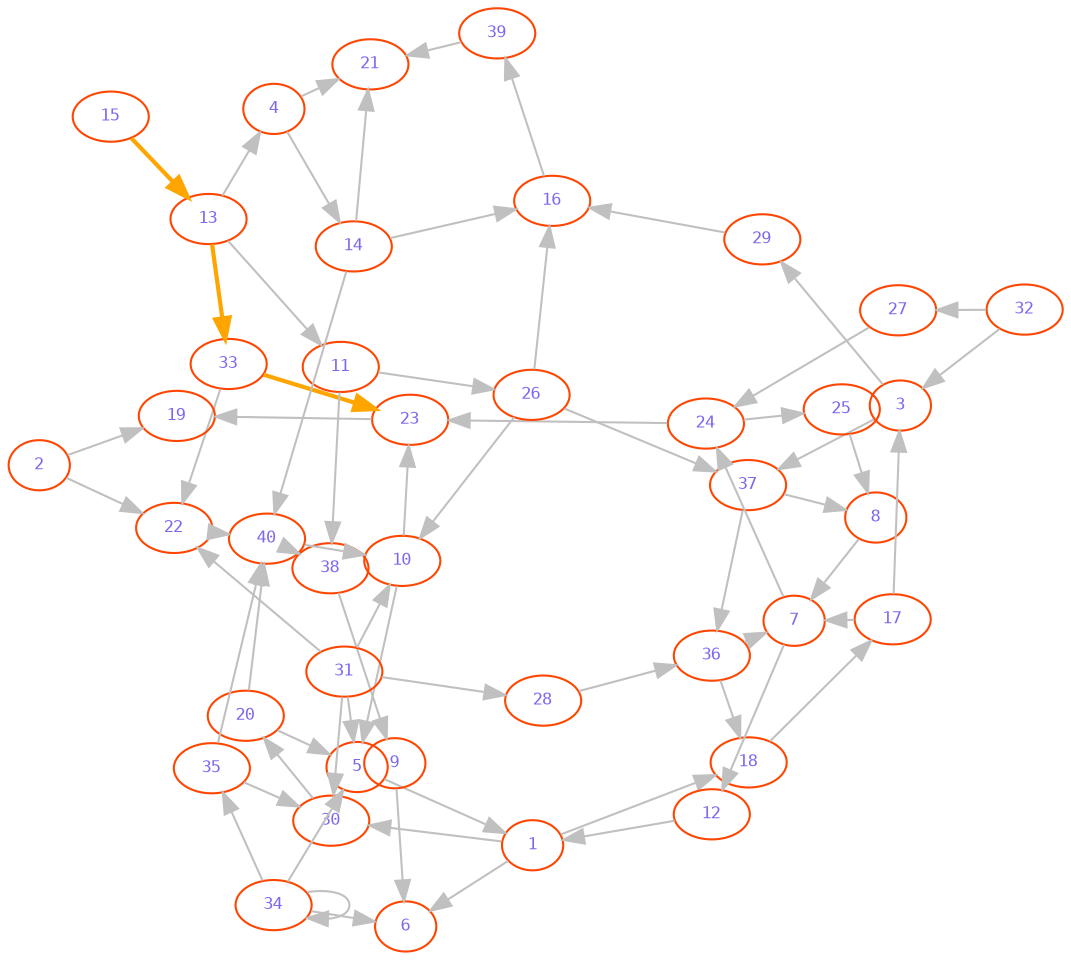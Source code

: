 digraph graphTF {
	graph [layout=sfdp]
	node [color=orangered fontcolor=mediumslateblue fontname=monospace fontsize=8 height=0.1 width=0.1]
	edge [color=gray fontname=monospace fontsize=8]
	15 -> 13 [color=orange dir=forward penwidth=2]
	33 -> 23 [color=orange dir=forward penwidth=2]
	13 -> 33 [color=orange dir=forward penwidth=2]
	1 -> 6
	1 -> 18
	1 -> 30
	2 -> 19
	2 -> 22
	3 -> 29
	3 -> 37
	4 -> 14
	4 -> 21
	5 -> 1
	7 -> 12
	7 -> 24
	8 -> 7
	9 -> 6
	10 -> 5
	10 -> 23
	11 -> 26
	11 -> 38
	12 -> 1
	13 -> 4
	13 -> 11
	14 -> 16
	14 -> 21
	14 -> 40
	16 -> 39
	17 -> 3
	17 -> 7
	18 -> 17
	20 -> 5
	20 -> 40
	22 -> 40
	23 -> 19
	24 -> 23
	24 -> 25
	25 -> 8
	26 -> 10
	26 -> 16
	26 -> 37
	27 -> 24
	28 -> 36
	29 -> 16
	30 -> 20
	31 -> 5
	31 -> 10
	31 -> 22
	31 -> 28
	31 -> 30
	32 -> 3
	32 -> 27
	33 -> 22
	34 -> 5
	34 -> 6
	34 -> 34
	34 -> 35
	35 -> 30
	35 -> 40
	36 -> 7
	36 -> 18
	37 -> 8
	37 -> 36
	38 -> 9
	39 -> 21
	40 -> 10
	40 -> 38
}
